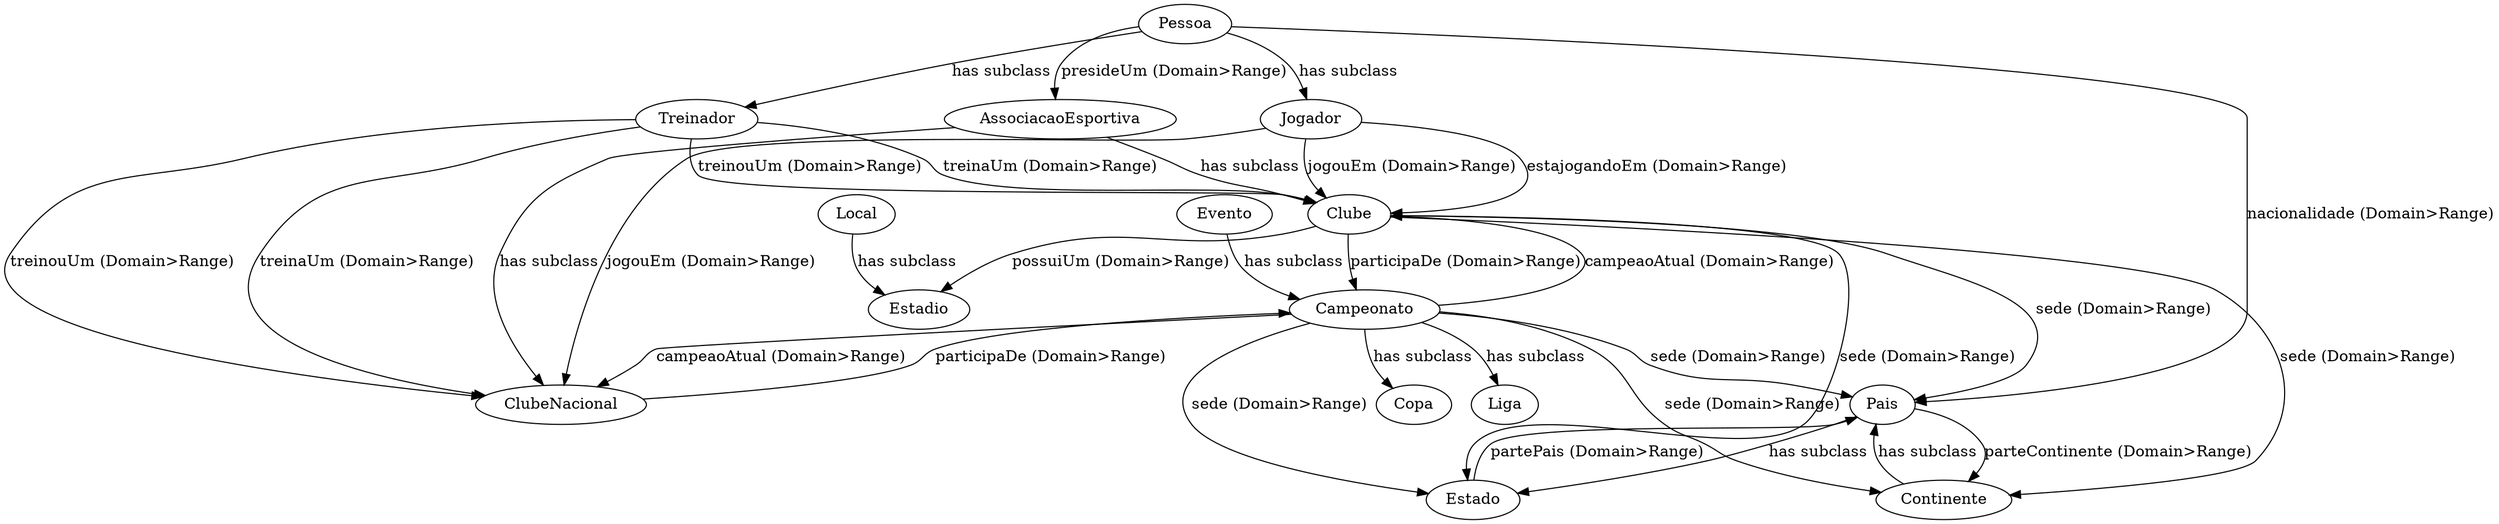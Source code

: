 digraph g {
	"Local" -> "Estadio" [label="has subclass"]
	"Evento" -> "Campeonato" [label="has subclass"]
	"Pais" -> "Continente" [label="parteContinente (Domain>Range)"]
	"Treinador" -> "Clube" [label="treinouUm (Domain>Range)"]
	"Clube" -> "Campeonato" [label="participaDe (Domain>Range)"]
	"Pessoa" -> "AssociacaoEsportiva" [label="presideUm (Domain>Range)"]
	"Clube" -> "Estado" [label="sede (Domain>Range)"]
	"Pessoa" -> "Treinador" [label="has subclass"]
	"Campeonato" -> "Pais" [label="sede (Domain>Range)"]
	"Pessoa" -> "Pais" [label="nacionalidade (Domain>Range)"]
	"Treinador" -> "Clube" [label="treinaUm (Domain>Range)"]
	"AssociacaoEsportiva" -> "ClubeNacional" [label="has subclass"]
	"Campeonato" -> "Clube" [label="campeaoAtual (Domain>Range)"]
	"Jogador" -> "ClubeNacional" [label="jogouEm (Domain>Range)"]
	"Campeonato" -> "Continente" [label="sede (Domain>Range)"]
	"Treinador" -> "ClubeNacional" [label="treinouUm (Domain>Range)"]
	"ClubeNacional" -> "Campeonato" [label="participaDe (Domain>Range)"]
	"Campeonato" -> "Copa" [label="has subclass"]
	"Continente" -> "Pais" [label="has subclass"]
	"Jogador" -> "Clube" [label="estajogandoEm (Domain>Range)"]
	"Campeonato" -> "Liga" [label="has subclass"]
	"Treinador" -> "ClubeNacional" [label="treinaUm (Domain>Range)"]
	"Campeonato" -> "Estado" [label="sede (Domain>Range)"]
	"Clube" -> "Estadio" [label="possuiUm (Domain>Range)"]
	"Pais" -> "Estado" [label="has subclass"]
	"Pessoa" -> "Jogador" [label="has subclass"]
	"Clube" -> "Pais" [label="sede (Domain>Range)"]
	"Estado" -> "Pais" [label="partePais (Domain>Range)"]
	"AssociacaoEsportiva" -> "Clube" [label="has subclass"]
	"Clube" -> "Continente" [label="sede (Domain>Range)"]
	"Campeonato" -> "ClubeNacional" [label="campeaoAtual (Domain>Range)"]
	"Jogador" -> "Clube" [label="jogouEm (Domain>Range)"]
}
